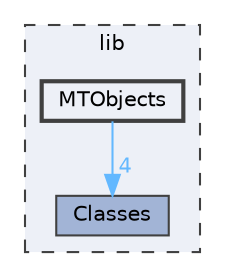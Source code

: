 digraph "lib/MTObjects"
{
 // LATEX_PDF_SIZE
  bgcolor="transparent";
  edge [fontname=Helvetica,fontsize=10,labelfontname=Helvetica,labelfontsize=10];
  node [fontname=Helvetica,fontsize=10,shape=box,height=0.2,width=0.4];
  compound=true
  subgraph clusterdir_97aefd0d527b934f1d99a682da8fe6a9 {
    graph [ bgcolor="#edf0f7", pencolor="grey25", label="lib", fontname=Helvetica,fontsize=10 style="filled,dashed", URL="dir_97aefd0d527b934f1d99a682da8fe6a9.html",tooltip=""]
  dir_87ff476ccb6f299a9759bbe8af9ee70b [label="Classes", fillcolor="#a2b4d6", color="grey25", style="filled", URL="dir_87ff476ccb6f299a9759bbe8af9ee70b.html",tooltip=""];
  dir_36293d75d3861a2cc4b09260fc47a5c1 [label="MTObjects", fillcolor="#edf0f7", color="grey25", style="filled,bold", URL="dir_36293d75d3861a2cc4b09260fc47a5c1.html",tooltip=""];
  }
  dir_36293d75d3861a2cc4b09260fc47a5c1->dir_87ff476ccb6f299a9759bbe8af9ee70b [headlabel="4", labeldistance=1.5 headhref="dir_000004_000002.html" color="steelblue1" fontcolor="steelblue1"];
}
